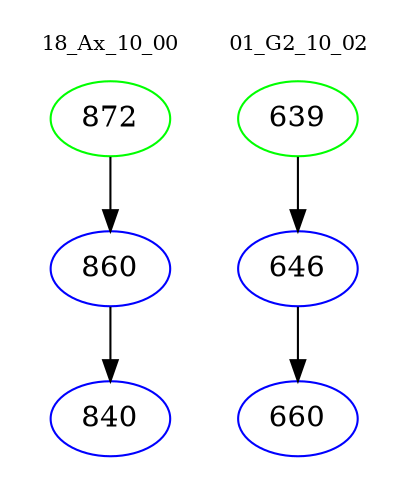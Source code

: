 digraph{
subgraph cluster_0 {
color = white
label = "18_Ax_10_00";
fontsize=10;
T0_872 [label="872", color="green"]
T0_872 -> T0_860 [color="black"]
T0_860 [label="860", color="blue"]
T0_860 -> T0_840 [color="black"]
T0_840 [label="840", color="blue"]
}
subgraph cluster_1 {
color = white
label = "01_G2_10_02";
fontsize=10;
T1_639 [label="639", color="green"]
T1_639 -> T1_646 [color="black"]
T1_646 [label="646", color="blue"]
T1_646 -> T1_660 [color="black"]
T1_660 [label="660", color="blue"]
}
}
